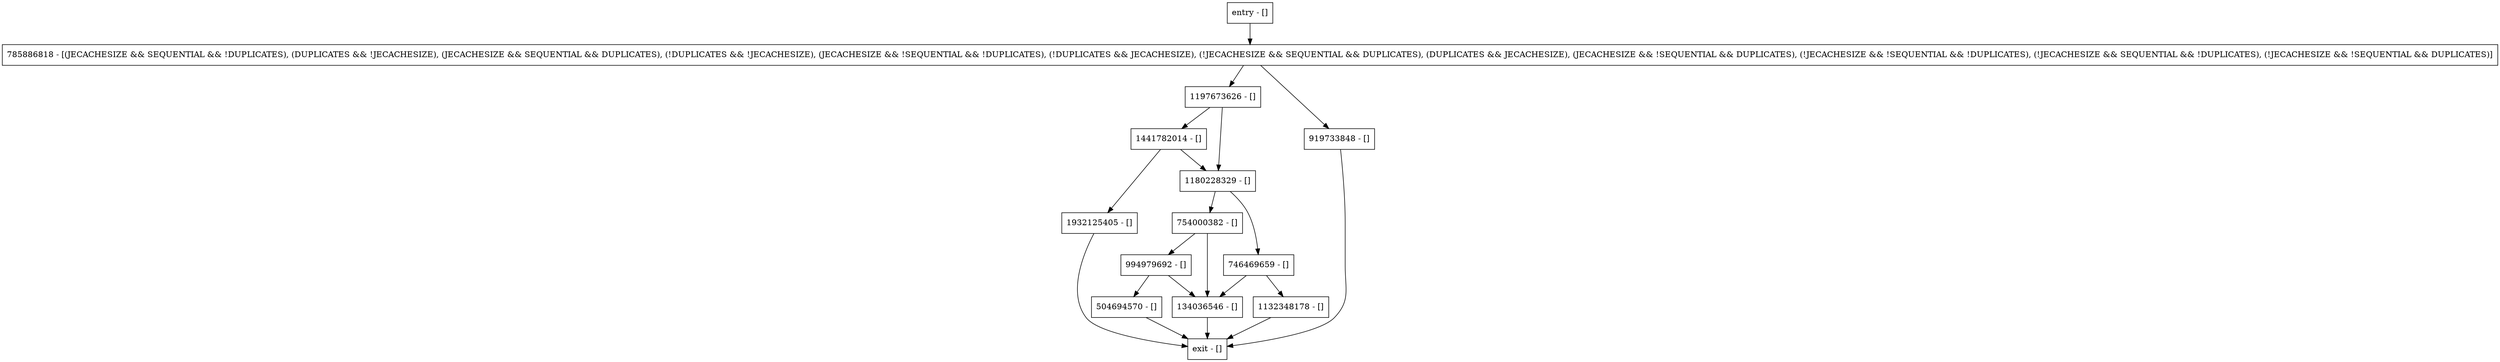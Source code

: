 digraph shouldUpdateLsn {
node [shape=record];
785886818 [label="785886818 - [(JECACHESIZE && SEQUENTIAL && !DUPLICATES), (DUPLICATES && !JECACHESIZE), (JECACHESIZE && SEQUENTIAL && DUPLICATES), (!DUPLICATES && !JECACHESIZE), (JECACHESIZE && !SEQUENTIAL && !DUPLICATES), (!DUPLICATES && JECACHESIZE), (!JECACHESIZE && SEQUENTIAL && DUPLICATES), (DUPLICATES && JECACHESIZE), (JECACHESIZE && !SEQUENTIAL && DUPLICATES), (!JECACHESIZE && !SEQUENTIAL && !DUPLICATES), (!JECACHESIZE && SEQUENTIAL && !DUPLICATES), (!JECACHESIZE && !SEQUENTIAL && DUPLICATES)]"];
1197673626 [label="1197673626 - []"];
994979692 [label="994979692 - []"];
1132348178 [label="1132348178 - []"];
1441782014 [label="1441782014 - []"];
754000382 [label="754000382 - []"];
746469659 [label="746469659 - []"];
entry [label="entry - []"];
exit [label="exit - []"];
1932125405 [label="1932125405 - []"];
1180228329 [label="1180228329 - []"];
919733848 [label="919733848 - []"];
504694570 [label="504694570 - []"];
134036546 [label="134036546 - []"];
entry;
exit;
785886818 -> 1197673626;
785886818 -> 919733848;
1197673626 -> 1441782014;
1197673626 -> 1180228329;
994979692 -> 504694570;
994979692 -> 134036546;
1132348178 -> exit;
1441782014 -> 1932125405;
1441782014 -> 1180228329;
754000382 -> 994979692;
754000382 -> 134036546;
746469659 -> 1132348178;
746469659 -> 134036546;
entry -> 785886818;
1932125405 -> exit;
1180228329 -> 754000382;
1180228329 -> 746469659;
919733848 -> exit;
504694570 -> exit;
134036546 -> exit;
}
